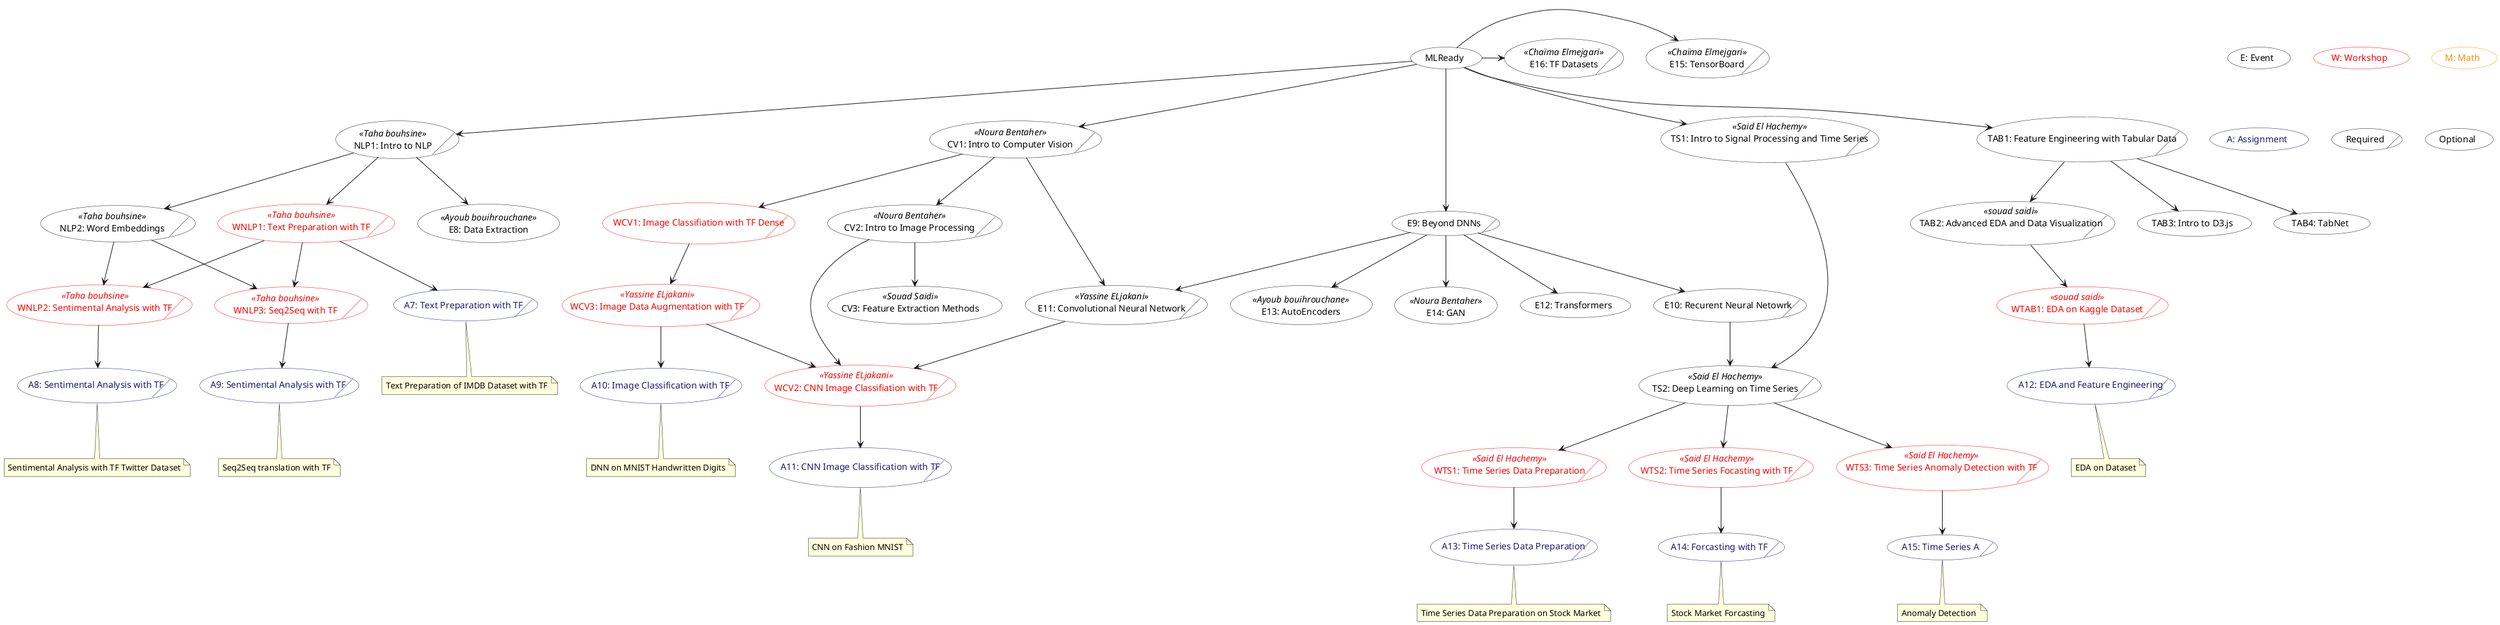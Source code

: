 @startuml "MLReady"

skinparam usecase {
BackgroundColor transparent
shadowing false
}

(E: Event)
(W: Workshop) #line:red;text:red
(M: Math) #line:darkorange;text:darkorange
(A: Assignment) #line:MidnightBlue;text:MidnightBlue
(Required)/
(Optional)

(MLReady) as ML


(NLP1: Intro to NLP)/ as NLP1 <<Taha bouhsine>>
(NLP2: Word Embeddings)/ as NLP2 <<Taha bouhsine>>
(WNLP1: Text Preparation with TF)/ as WNLP1 <<Taha bouhsine>> #line:red;text:red
(WNLP2: Sentimental Analysis with TF)/ as WNLP2 <<Taha bouhsine>> #line:red;text:red
(WNLP3: Seq2Seq with TF)/ as WNLP3 <<Taha bouhsine>> #line:red;text:red

(A7: Text Preparation with TF)/ as A7 #line:MidnightBlue;text:MidnightBlue
note bottom [[http://GDSCUIZ.github.io]]
Text Preparation of IMDB Dataset with TF
end note

(A8: Sentimental Analysis with TF)/ as A8 #line:MidnightBlue;text:MidnightBlue
note bottom [[http://GDSCUIZ.github.io]]
Sentimental Analysis with TF Twitter Dataset
end note

(A9: Sentimental Analysis with TF)/ as A9 #line:MidnightBlue;text:MidnightBlue
note bottom [[http://GDSCUIZ.github.io]]
Seq2Seq translation with TF
end note


(CV1: Intro to Computer Vision)/ as CV1 <<Noura Bentaher>>
(CV2: Intro to Image Processing)/ as CV2 <<Noura Bentaher>>
(CV3: Feature Extraction Methods) as CV3 <<Souad Saidi>>
(WCV1: Image Classifiation with TF Dense)/ as WCV1 #line:red;text:red 
(WCV2: CNN Image Classifiation with TF)/ as WCV2 <<Yassine ELjakani>> #line:red;text:red 
(WCV3: Image Data Augmentation with TF)/ as WCV3 <<Yassine ELjakani>> #line:red;text:red

(A10: Image Classification with TF)/ as A10 #line:MidnightBlue;text:MidnightBlue
note bottom [[http://GDSCUIZ.github.io]]
DNN on MNIST Handwritten Digits
end note

(A11: CNN Image Classification with TF)/ as A11 #line:MidnightBlue;text:MidnightBlue
note bottom [[http://GDSCUIZ.github.io]]
CNN on Fashion MNIST
end note



(TAB1: Feature Engineering with Tabular Data)/ as TAB1 
(TAB2: Advanced EDA and Data Visualization)/ as TAB2 <<souad saidi>>
(TAB3: Intro to D3.js) as TAB3
(TAB4: TabNet) as TAB4 
(WTAB1: EDA on Kaggle Dataset)/ as WTAB1 <<souad saidi>> #line:red;text:red


(A12: EDA and Feature Engineering)/ as A12 #line:MidnightBlue;text:MidnightBlue
note bottom [[http://GDSCUIZ.github.io]]
EDA on Dataset
end note



(TS1: Intro to Signal Processing and Time Series)/ as TS1 <<Said El Hachemy>>
(TS2: Deep Learning on Time Series)/ as TS2 <<Said El Hachemy>>
(WTS1: Time Series Data Preparation)/ as WTS1 <<Said El Hachemy>> #line:red;text:red
(WTS2: Time Series Focasting with TF)/ as WTS2 <<Said El Hachemy>> #line:red;text:red
(WTS3: Time Series Anomaly Detection with TF)/ as WTS3 <<Said El Hachemy>> #line:red;text:red

(A13: Time Series Data Preparation)/ as A13 #line:MidnightBlue;text:MidnightBlue
note bottom [[http://GDSCUIZ.github.io]]
Time Series Data Preparation on Stock Market
end note

(A14: Forcasting with TF)/ as A14 #line:MidnightBlue;text:MidnightBlue
note bottom [[http://GDSCUIZ.github.io]]
Stock Market Forcasting
end note

(A15: Time Series A)/ as A15 #line:MidnightBlue;text:MidnightBlue
note bottom [[http://GDSCUIZ.github.io]]
Anomaly Detection 
end note





(E8: Data Extraction) as E8 <<Ayoub bouihrouchane>>
(E9: Beyond DNNs)/ as E9
(E10: Recurent Neural Netowrk)/ as E10
(E11: Convolutional Neural Network)/ as E11 <<Yassine ELjakani>>
(E12: Transformers) as E12
(E13: AutoEncoders) as E13 <<Ayoub bouihrouchane>>
(E14: GAN) as E14 <<Noura Bentaher>>

(E15: TensorBoard)/ as E15 <<Chaïma Elmejgari>>
(E16: TF Datasets)/ as E16 <<Chaïma Elmejgari>>

ML --> NLP1
ML --> TAB1
ML --> TS1
ML --> CV1
ML -> E16
ML -> E15
ML ---> E9


CV1 --> CV2
CV1 --> E11
CV1 --> WCV1


CV2 --> CV3
CV2 --> WCV2

WCV3 --> A10
WCV1 --> WCV3

WCV2 --> A11
WCV3 --> WCV2
NLP1 --> NLP2
NLP1 --> E8
NLP1 --> WNLP1

NLP2 --> WNLP2
NLP2 --> WNLP3

WNLP1 --> A7
WNLP1 --> WNLP2
WNLP1 --> WNLP3

WNLP2 --> A8
WNLP3 --> A9

TAB1 --> TAB2
TAB1 --> TAB3
TAB1 --> TAB4
TAB2 --> WTAB1

WTAB1 --> A12


TS1 --> TS2

TS2 --> WTS1
TS2 --> WTS3

WTS1 --> A13
WTS2 --> A14
WTS3 --> A15

TS2 --> WTS2

E9 --> E10
E9 --> E11
E9 --> E12
E9 --> E13
E9 --> E14

E10 --> TS2

E11 --> WCV2

@enduml